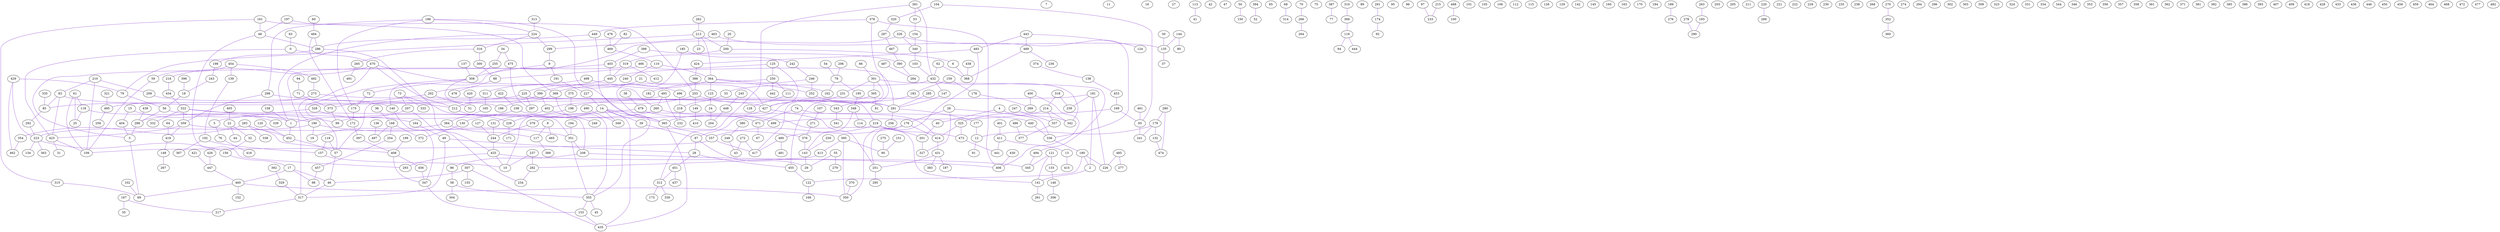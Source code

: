 digraph grafoErdosRenyi_n_500_m_500 {
edge [dir=none, color=purple3]
0;
1;
2;
3;
4;
5;
6;
7;
8;
9;
10;
11;
12;
13;
14;
15;
16;
17;
18;
19;
20;
21;
22;
23;
24;
25;
26;
27;
28;
29;
30;
31;
32;
33;
34;
35;
36;
37;
38;
39;
40;
41;
42;
43;
44;
45;
46;
47;
48;
49;
50;
51;
52;
53;
54;
55;
56;
57;
58;
59;
60;
61;
62;
63;
64;
65;
66;
67;
68;
69;
70;
71;
72;
73;
74;
75;
76;
77;
78;
79;
80;
81;
82;
83;
84;
85;
86;
87;
88;
89;
90;
91;
92;
93;
94;
95;
96;
97;
98;
99;
100;
101;
102;
103;
104;
105;
106;
107;
108;
109;
110;
111;
112;
113;
114;
115;
116;
117;
118;
119;
120;
121;
122;
123;
124;
125;
126;
127;
128;
129;
130;
131;
132;
133;
134;
135;
136;
137;
138;
139;
140;
141;
142;
143;
144;
145;
146;
147;
148;
149;
150;
151;
152;
153;
154;
155;
156;
157;
158;
159;
160;
161;
162;
163;
164;
165;
166;
167;
168;
169;
170;
171;
172;
173;
174;
175;
176;
177;
178;
179;
180;
181;
182;
183;
184;
185;
186;
187;
188;
189;
190;
191;
192;
193;
194;
195;
196;
197;
198;
199;
200;
201;
202;
203;
204;
205;
206;
207;
208;
209;
210;
211;
212;
213;
214;
215;
216;
217;
218;
219;
220;
221;
222;
223;
224;
225;
226;
227;
228;
229;
230;
231;
232;
233;
234;
235;
236;
237;
238;
239;
240;
241;
242;
243;
244;
245;
246;
247;
248;
249;
250;
251;
252;
253;
254;
255;
256;
257;
258;
259;
260;
261;
262;
263;
264;
265;
266;
267;
268;
269;
270;
271;
272;
273;
274;
275;
276;
277;
278;
279;
280;
281;
282;
283;
284;
285;
286;
287;
288;
289;
290;
291;
292;
293;
294;
295;
296;
297;
298;
299;
300;
301;
302;
303;
304;
305;
306;
307;
308;
309;
310;
311;
312;
313;
314;
315;
316;
317;
318;
319;
320;
321;
322;
323;
324;
325;
326;
327;
328;
329;
330;
331;
332;
333;
334;
335;
336;
337;
338;
339;
340;
341;
342;
343;
344;
345;
346;
347;
348;
349;
350;
351;
352;
353;
354;
355;
356;
357;
358;
359;
360;
361;
362;
363;
364;
365;
366;
367;
368;
369;
370;
371;
372;
373;
374;
375;
376;
377;
378;
379;
380;
381;
382;
383;
384;
385;
386;
387;
388;
389;
390;
391;
392;
393;
394;
395;
396;
397;
398;
399;
400;
401;
402;
403;
404;
405;
406;
407;
408;
409;
410;
411;
412;
413;
414;
415;
416;
417;
418;
419;
420;
421;
422;
423;
424;
425;
426;
427;
428;
429;
430;
431;
432;
433;
434;
435;
436;
437;
438;
439;
440;
441;
442;
443;
444;
445;
446;
447;
448;
449;
450;
451;
452;
453;
454;
455;
456;
457;
458;
459;
460;
461;
462;
463;
464;
465;
466;
467;
468;
469;
470;
471;
472;
473;
474;
475;
476;
477;
478;
479;
480;
481;
482;
483;
484;
485;
486;
487;
488;
489;
490;
491;
492;
493;
494;
495;
496;
497;
498;
499;
396 -> 18;
9 -> 308;
348 -> 114;
376 -> 143;
118 -> 1;
453 -> 169;
486 -> 377;
451 -> 437;
319 -> 412;
15 -> 339;
272 -> 43;
223 -> 363;
21 -> 311;
395 -> 90;
470 -> 216;
378 -> 449;
443 -> 489;
165 -> 384;
201 -> 327;
280 -> 474;
70 -> 266;
212 -> 228;
103 -> 432;
408 -> 456;
399 -> 402;
20 -> 200;
61 -> 109;
475 -> 297;
14 -> 130;
159 -> 183;
483 -> 251;
343 -> 341;
237 -> 282;
411 -> 13;
192 -> 367;
355 -> 45;
300 -> 88;
454 -> 59;
488 -> 100;
223 -> 156;
438 -> 368;
49 -> 28;
130 -> 372;
185 -> 242;
63 -> 0;
480 -> 417;
479 -> 379;
282 -> 234;
449 -> 355;
449 -> 286;
337 -> 377;
55 -> 279;
148 -> 267;
399 -> 212;
278 -> 290;
0 -> 423;
355 -> 153;
200 -> 319;
495 -> 258;
1 -> 452;
22 -> 32;
6 -> 368;
480 -> 481;
490 -> 349;
419 -> 148;
322 -> 332;
285 -> 281;
316 -> 300;
4 -> 342;
227 -> 14;
26 -> 176;
434 -> 322;
58 -> 355;
118 -> 25;
440 -> 336;
398 -> 403;
301 -> 305;
245 -> 448;
298 -> 212;
5 -> 76;
498 -> 496;
244 -> 425;
108 -> 141;
59 -> 109;
431 -> 251;
136 -> 497;
483 -> 424;
461 -> 93;
307 -> 155;
195 -> 348;
370 -> 350;
292 -> 223;
373 -> 99;
61 -> 118;
218 -> 232;
83 -> 281;
174 -> 92;
17 -> 46;
321 -> 495;
395 -> 413;
183 -> 343;
301 -> 494;
12 -> 91;
0 -> 470;
322 -> 99;
494 -> 345;
445 -> 225;
487 -> 284;
215 -> 233;
188 -> 365;
46 -> 317;
167 -> 217;
125 -> 427;
73 -> 207;
351 -> 208;
32 -> 156;
214 -> 499;
257 -> 109;
281 -> 177;
185 -> 365;
326 -> 135;
391 -> 432;
133 -> 146;
260 -> 99;
425 -> 293;
493 -> 260;
74 -> 414;
305 -> 87;
439 -> 288;
132 -> 474;
139 -> 192;
210 -> 83;
405 -> 22;
271 -> 376;
414 -> 431;
291 -> 174;
87 -> 29;
26 -> 327;
246 -> 182;
164 -> 49;
110 -> 364;
265 -> 491;
56 -> 190;
308 -> 186;
460 -> 69;
176 -> 350;
298 -> 359;
39 -> 87;
273 -> 427;
479 -> 471;
223 -> 134;
427 -> 365;
387 -> 77;
352 -> 360;
374 -> 138;
197 -> 369;
210 -> 109;
135 -> 37;
391 -> 312;
299 -> 9;
348 -> 143;
53 -> 154;
87 -> 28;
179 -> 241;
55 -> 29;
283 -> 338;
191 -> 227;
307 -> 46;
325 -> 473;
308 -> 72;
484 -> 172;
424 -> 388;
190 -> 351;
104 -> 320;
251 -> 295;
402 -> 249;
144 -> 135;
359 -> 376;
154 -> 340;
328 -> 5;
391 -> 53;
62 -> 432;
34 -> 255;
316 -> 265;
214 -> 337;
40 -> 201;
168 -> 372;
263 -> 193;
392 -> 329;
82 -> 469;
326 -> 140;
83 -> 85;
347 -> 408;
340 -> 103;
394 -> 52;
283 -> 408;
208 -> 406;
231 -> 427;
354 -> 462;
447 -> 460;
430 -> 406;
144 -> 80;
71 -> 373;
3 -> 69;
484 -> 286;
375 -> 196;
489 -> 368;
193 -> 290;
463 -> 299;
156 -> 17;
196 -> 228;
364 -> 123;
395 -> 350;
325 -> 414;
4 -> 40;
199 -> 408;
457 -> 98;
213 -> 364;
326 -> 340;
60 -> 484;
398 -> 390;
62 -> 368;
400 -> 406;
460 -> 350;
443 -> 124;
207 -> 234;
471 -> 67;
149 -> 410;
384 -> 117;
153 -> 435;
456 -> 347;
179 -> 132;
402 -> 131;
181 -> 239;
493 -> 232;
33 -> 218;
319 -> 317;
131 -> 244;
224 -> 1;
498 -> 202;
432 -> 342;
172 -> 397;
213 -> 79;
74 -> 471;
364 -> 162;
202 -> 373;
280 -> 179;
188 -> 298;
88 -> 478;
188 -> 224;
169 -> 93;
161 -> 253;
379 -> 244;
272 -> 417;
429 -> 223;
493 -> 57;
432 -> 147;
110 -> 240;
270 -> 352;
455 -> 122;
125 -> 445;
138 -> 453;
18 -> 56;
380 -> 248;
117 -> 389;
216 -> 434;
443 -> 483;
485 -> 226;
255 -> 308;
143 -> 29;
451 -> 312;
125 -> 250;
384 -> 19;
448 -> 204;
310 -> 366;
485 -> 277;
93 -> 241;
157 -> 10;
318 -> 214;
180 -> 226;
311 -> 165;
364 -> 252;
13 -> 415;
179 -> 12;
254 -> 457;
181 -> 226;
369 -> 186;
378 -> 406;
253 -> 402;
257 -> 417;
64 -> 419;
432 -> 33;
364 -> 399;
470 -> 212;
177 -> 12;
404 -> 3;
219 -> 473;
197 -> 48;
180 -> 2;
208 -> 86;
175 -> 172;
21 -> 427;
206 -> 78;
242 -> 246;
121 -> 133;
283 -> 452;
266 -> 264;
79 -> 56;
147 -> 281;
359 -> 423;
38 -> 479;
476 -> 469;
220 -> 289;
210 -> 209;
102 -> 69;
8 -> 465;
119 -> 57;
14 -> 10;
288 -> 3;
252 -> 281;
247 -> 337;
286 -> 198;
359 -> 419;
225 -> 219;
168 -> 254;
224 -> 299;
107 -> 271;
83 -> 423;
120 -> 452;
496 -> 218;
176 -> 257;
219 -> 201;
388 -> 253;
225 -> 85;
123 -> 24;
14 -> 39;
161 -> 315;
49 -> 317;
72 -> 175;
315 -> 69;
146 -> 306;
161 -> 48;
403 -> 445;
213 -> 23;
322 -> 359;
97 -> 233;
137 -> 308;
9 -> 191;
489 -> 236;
429 -> 79;
335 -> 85;
426 -> 447;
180 -> 122;
248 -> 43;
425 -> 345;
2 -> 141;
121 -> 141;
469 -> 110;
22 -> 44;
329 -> 317;
14 -> 365;
250 -> 111;
312 -> 173;
460 -> 152;
365 -> 435;
113 -> 41;
336 -> 180;
262 -> 213;
85 -> 292;
283 -> 354;
17 -> 460;
328 -> 164;
122 -> 166;
454 -> 139;
176 -> 414;
54 -> 78;
194 -> 351;
30 -> 135;
73 -> 351;
121 -> 345;
225 -> 297;
36 -> 168;
151 -> 90;
116 -> 444;
202 -> 51;
104 -> 93;
57 -> 46;
301 -> 231;
58 -> 304;
312 -> 330;
421 -> 447;
61 -> 25;
207 -> 1;
318 -> 239;
305 -> 81;
286 -> 425;
8 -> 117;
427 -> 251;
189 -> 276;
253 -> 149;
466 -> 88;
246 -> 252;
250 -> 442;
24 -> 204;
317 -> 217;
413 -> 282;
181 -> 196;
287 -> 467;
14 -> 349;
301 -> 417;
111 -> 128;
219 -> 480;
56 -> 288;
400 -> 269;
253 -> 343;
275 -> 90;
454 -> 492;
108 -> 288;
116 -> 84;
140 -> 347;
17 -> 98;
209 -> 140;
411 -> 441;
308 -> 57;
119 -> 157;
243 -> 18;
470 -> 260;
167 -> 35;
78 -> 162;
473 -> 441;
281 -> 256;
14 -> 440;
28 -> 455;
322 -> 208;
190 -> 19;
15 -> 404;
423 -> 109;
86 -> 58;
425 -> 10;
403 -> 3;
213 -> 200;
431 -> 187;
351 -> 355;
159 -> 178;
320 -> 287;
224 -> 316;
50 -> 150;
466 -> 281;
422 -> 108;
365 -> 257;
158 -> 1;
168 -> 497;
369 -> 355;
378 -> 455;
188 -> 175;
259 -> 143;
48 -> 293;
73 -> 333;
26 -> 336;
390 -> 284;
68 -> 314;
34 -> 475;
273 -> 495;
470 -> 190;
169 -> 325;
228 -> 171;
190 -> 223;
178 -> 269;
492 -> 273;
420 -> 51;
260 -> 499;
347 -> 153;
214 -> 342;
423 -> 31;
401 -> 411;
467 -> 390;
313 -> 224;
76 -> 416;
192 -> 157;
463 -> 336;
181 -> 2;
127 -> 244;
141 -> 261;
237 -> 10;
452 -> 57;
397 -> 408;
78 -> 195;
14 -> 435;
94 -> 71;
250 -> 369;
307 -> 435;
431 -> 383;
48 -> 286;
28 -> 451;
366 -> 116;
198 -> 243;
66 -> 301;
200 -> 6;
319 -> 445;
429 -> 462;
}